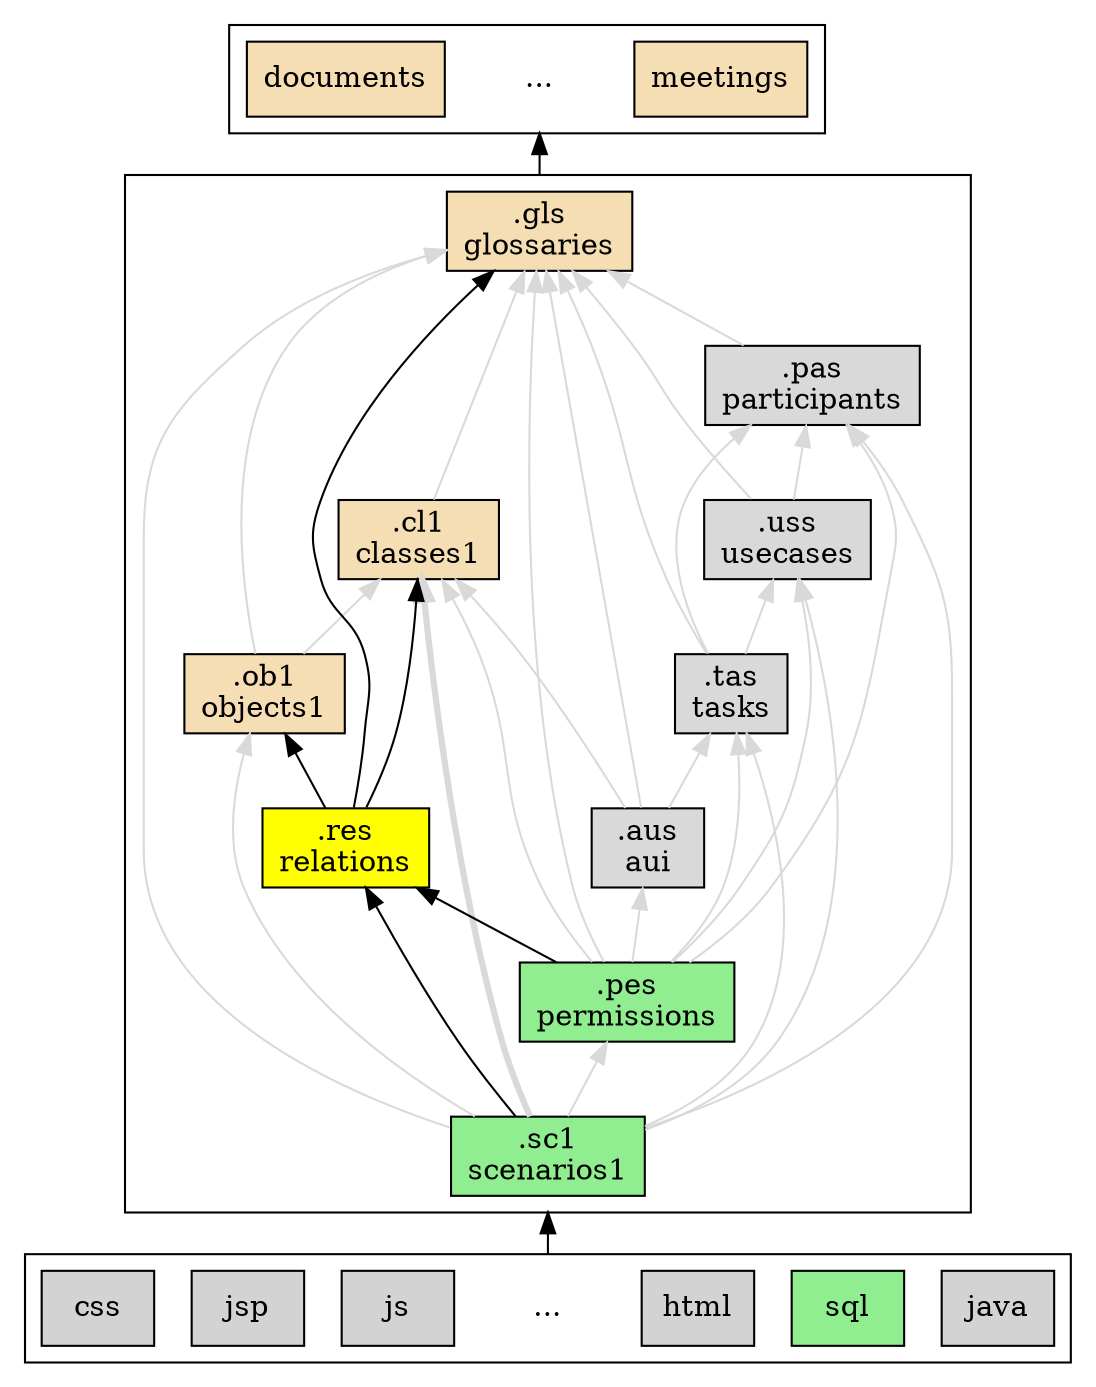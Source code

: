     digraph G {
      graph [
        rankdir = BT,
        compound = true ]
      node [fillcolor=wheat, style="filled" , shape=box] ;

      subgraph clusterRequirements {
          meetings ;
          moreDoc [label="...", fillcolor=white, color=white]
          documents ;

      }
      subgraph clusterModels {
      gl [fillcolor=wheat, label=".gls\nglossaries", penwidth=1] ;
      cl [fillcolor=wheat, label=".cl1\nclasses1", penwidth=1] ;
      ob [fillcolor=wheat, label=".ob1\nobjects1",  penwidth=1] ;
      sc [fillcolor=lightgreen, label=".sc1\nscenarios1",  penwidth=1] ;
      us [fillcolor=grey85, label=".uss\nusecases", penwidth=1] ;
      pe [fillcolor=lightgreen, label=".pes\npermissions", penwidth=1] ;
      re [fillcolor=yellow, label=".res\nrelations", penwidth=1] ;
      ta [fillcolor=grey85, label=".tas\ntasks", penwidth=1] ;
      pa [fillcolor=grey85, label=".pas\nparticipants", penwidth=1] ;
      au [fillcolor=grey85, label=".aus\naui", penwidth=1] ;
      cl -> gl [penwidth=1, color=grey85];
      ob -> gl [penwidth=1, color=grey85];
      ob -> cl [penwidth=1, color=grey85];
      re -> ob [penwidth=1, color=black];
      re -> cl [penwidth=1, color=black];
      re -> gl [penwidth=1, color=black]
      pa -> gl [penwidth=1, color=grey85]
      us -> gl [penwidth=1, color=grey85]
      us -> pa [penwidth=1, color=grey85];
      ta -> pa [penwidth=1, color=grey85];
      ta -> gl [penwidth=1, color=grey85];
      ta -> us [penwidth=1, color=grey85];
      au -> ta [penwidth=1, color=grey85];
      au -> gl [penwidth=1, color=grey85]
      au -> cl [penwidth=1, color=grey85];
      pe -> gl [penwidth=1, color=grey85]
      pe -> re [penwidth=1, color=black];
      pe -> cl [penwidth=1, color=grey85];
      pe -> ta [penwidth=1, color=grey85];
      pe -> us [penwidth=1, color=grey85];
      pe -> pa [penwidth=1, color=grey85];
      pe -> au [penwidth=1, color=grey85];
      sc -> cl [penwidth=3, color=grey85];
      sc -> re [penwidth=1, color=black];
      sc -> ob [penwidth=1, color=grey85];
      sc -> pa [penwidth=1, color=grey85];
      sc -> us [penwidth=1, color=grey85];
      sc -> ta [penwidth=1, color=grey85];
      sc -> pe [penwidth=1, color=grey85];
      sc -> gl [penwidth=1, color=grey85];

      /*
      sql -> re ;
      java -> cl ;
      java -> sql ;
      html -> au ;
    */
     }
     subgraph clusterImplementation {
         java [fillcolor=lightgrey] ;
         sql [fillcolor=lightgreen];
         html [fillcolor=lightgrey];
         moreImpl [label="...", fillcolor=white, color=white] ;
         js [fillcolor=lightgrey];
         jsp [fillcolor=lightgrey];
         css [fillcolor=lightgrey];

     }
      // requirements [width=2, color=white, fontcolor=grey28, fillcolor=grey90] ;

      gl -> moreDoc [ltail=clusterModels, lhead=clusterRequirements];
      moreImpl -> sc [ltail=clusterImplementation, lhead=clusterModels];

    }
